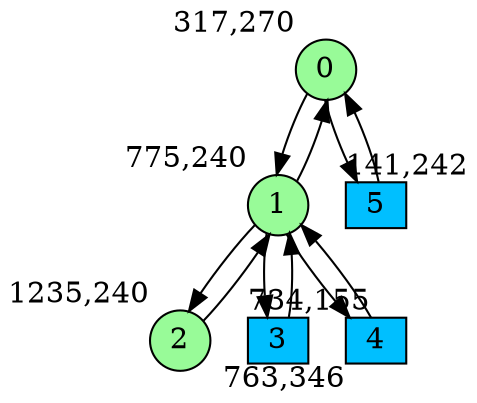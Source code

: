 digraph G {
graph [bgcolor=white]
node [shape=circle, style = filled, fillcolor=white,fixedsize=true, width=0.4, height=0.3 ]
0[xlabel="317,270", pos = "2.75,1.1875!", fillcolor=palegreen ];
1[xlabel="775,240", pos = "9.90625,1.65625!", fillcolor=palegreen ];
2[xlabel="1235,240", pos = "17.0938,1.65625!", fillcolor=palegreen ];
3[xlabel="734,155", pos = "9.26563,2.98438!", fillcolor=deepskyblue, shape=box ];
4[xlabel="763,346", pos = "9.71875,0!", fillcolor=deepskyblue, shape=box ];
5[xlabel="141,242", pos = "0,1.625!", fillcolor=deepskyblue, shape=box ];
0->1 ;
0->5 ;
1->0 ;
1->2 ;
1->3 ;
1->4 ;
2->1 ;
3->1 ;
4->1 ;
5->0 ;
}
